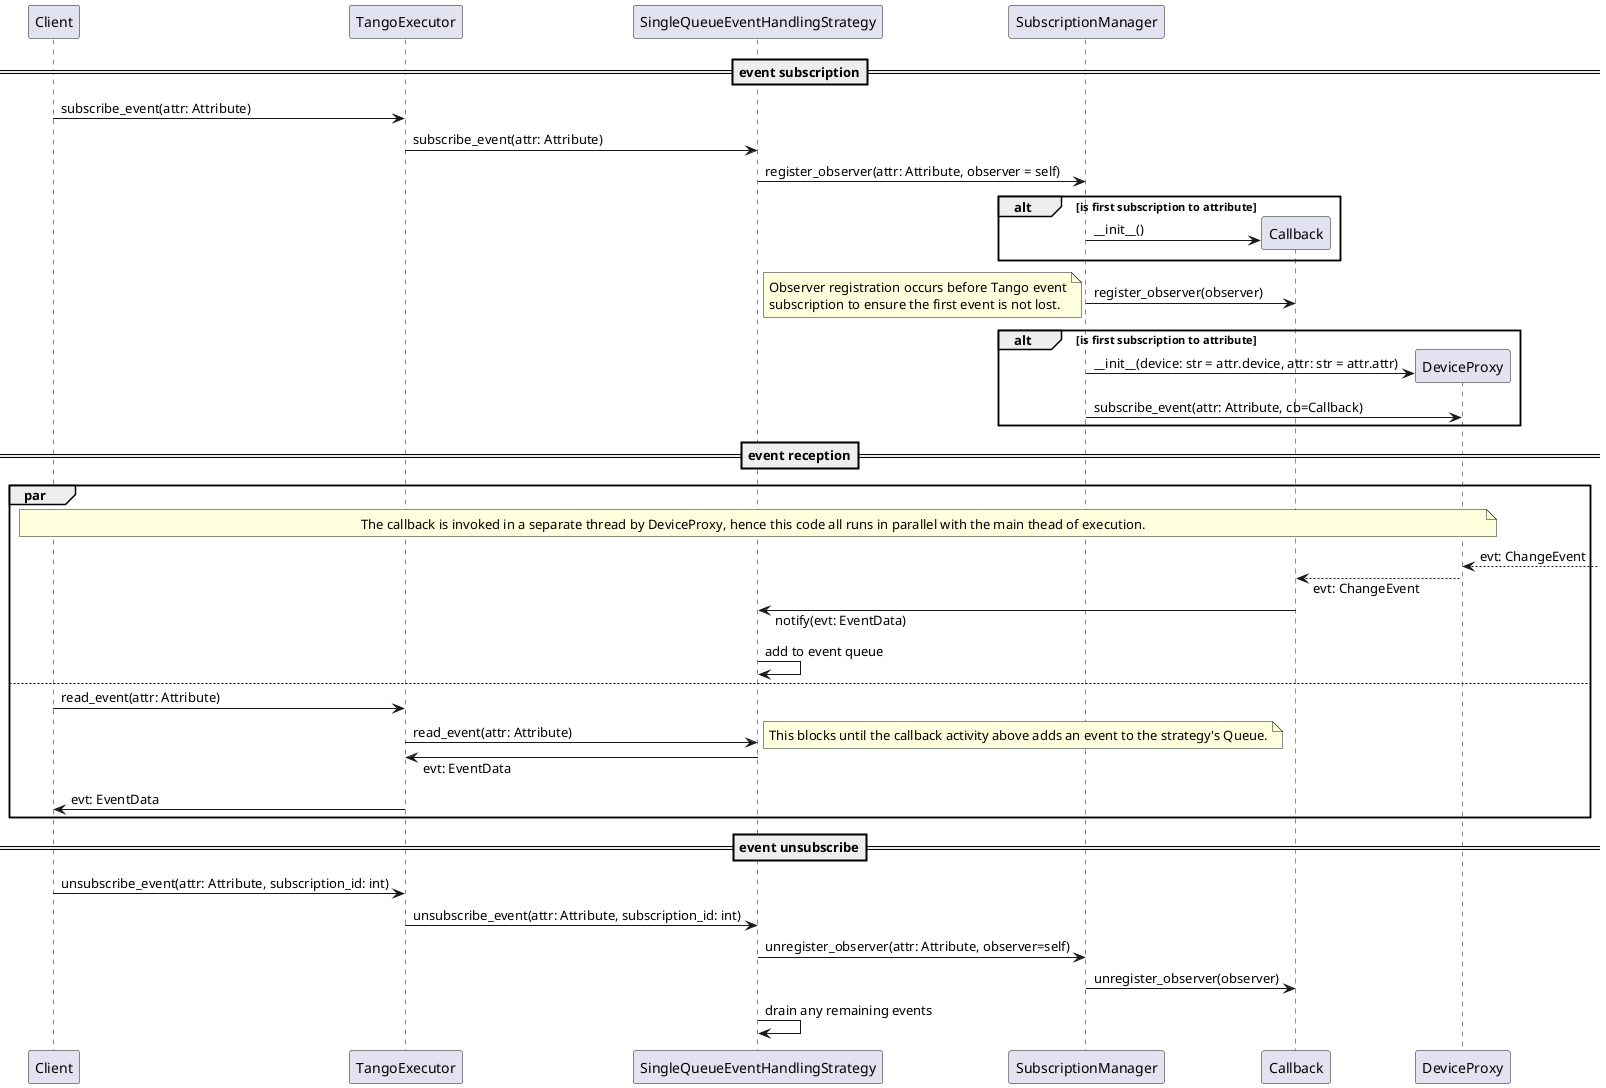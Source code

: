 @startuml
'https://plantuml.com/sequence-diagram
'autonumber

skinparam responseMessageBelowArrow true
participant Client order 10
participant TangoExecutor order 10
participant SingleQueueEventHandlingStrategy order 10
'participant Queue order 10
participant SubscriptionManager order 10
participant Callback order 10
participant DeviceProxy order 10

==event subscription==
Client -> TangoExecutor: subscribe_event(attr: Attribute)
TangoExecutor -> SingleQueueEventHandlingStrategy: subscribe_event(attr: Attribute)
SingleQueueEventHandlingStrategy -> SubscriptionManager: register_observer(attr: Attribute, observer = self)

alt is first subscription to attribute
create Callback
SubscriptionManager -> Callback: ~__init__()
end
SubscriptionManager -> Callback: register_observer(observer)
alt is first subscription to attribute
note left
Observer registration occurs before Tango event
subscription to ensure the first event is not lost.
end note
create DeviceProxy
SubscriptionManager -> DeviceProxy: ~__init__(device: str = attr.device, attr: str = attr.attr)
SubscriptionManager -> DeviceProxy: subscribe_event(attr: Attribute, cb=Callback)
end

==event reception==
par
note across
The callback is invoked in a separate thread by DeviceProxy, hence this code all runs in parallel with the main thead of execution.
end note
DeviceProxy<--] : evt: ChangeEvent
Callback <-- DeviceProxy: evt: ChangeEvent
SingleQueueEventHandlingStrategy <- Callback: notify(evt: EventData)
SingleQueueEventHandlingStrategy -> SingleQueueEventHandlingStrategy: add to event queue
'SingleQueueEventHandlingStrategy -> Queue: add(evt: EventData)
else
Client -> TangoExecutor: read_event(attr: Attribute)
TangoExecutor -> SingleQueueEventHandlingStrategy: read_event(attr: Attribute)
'TangoExecutor -> Queue: get(block=True)
note right
This blocks until the callback activity above adds an event to the strategy's Queue.
end note
TangoExecutor <- SingleQueueEventHandlingStrategy: evt: EventData
TangoExecutor -> Client: evt: EventData
end

==event unsubscribe==
Client -> TangoExecutor: unsubscribe_event(attr: Attribute, subscription_id: int)
TangoExecutor -> SingleQueueEventHandlingStrategy: unsubscribe_event(attr: Attribute, subscription_id: int)
SingleQueueEventHandlingStrategy -> SubscriptionManager: unregister_observer(attr: Attribute, observer=self)
SubscriptionManager -> Callback: unregister_observer(observer)
SingleQueueEventHandlingStrategy -> SingleQueueEventHandlingStrategy: drain any remaining events

@enduml
